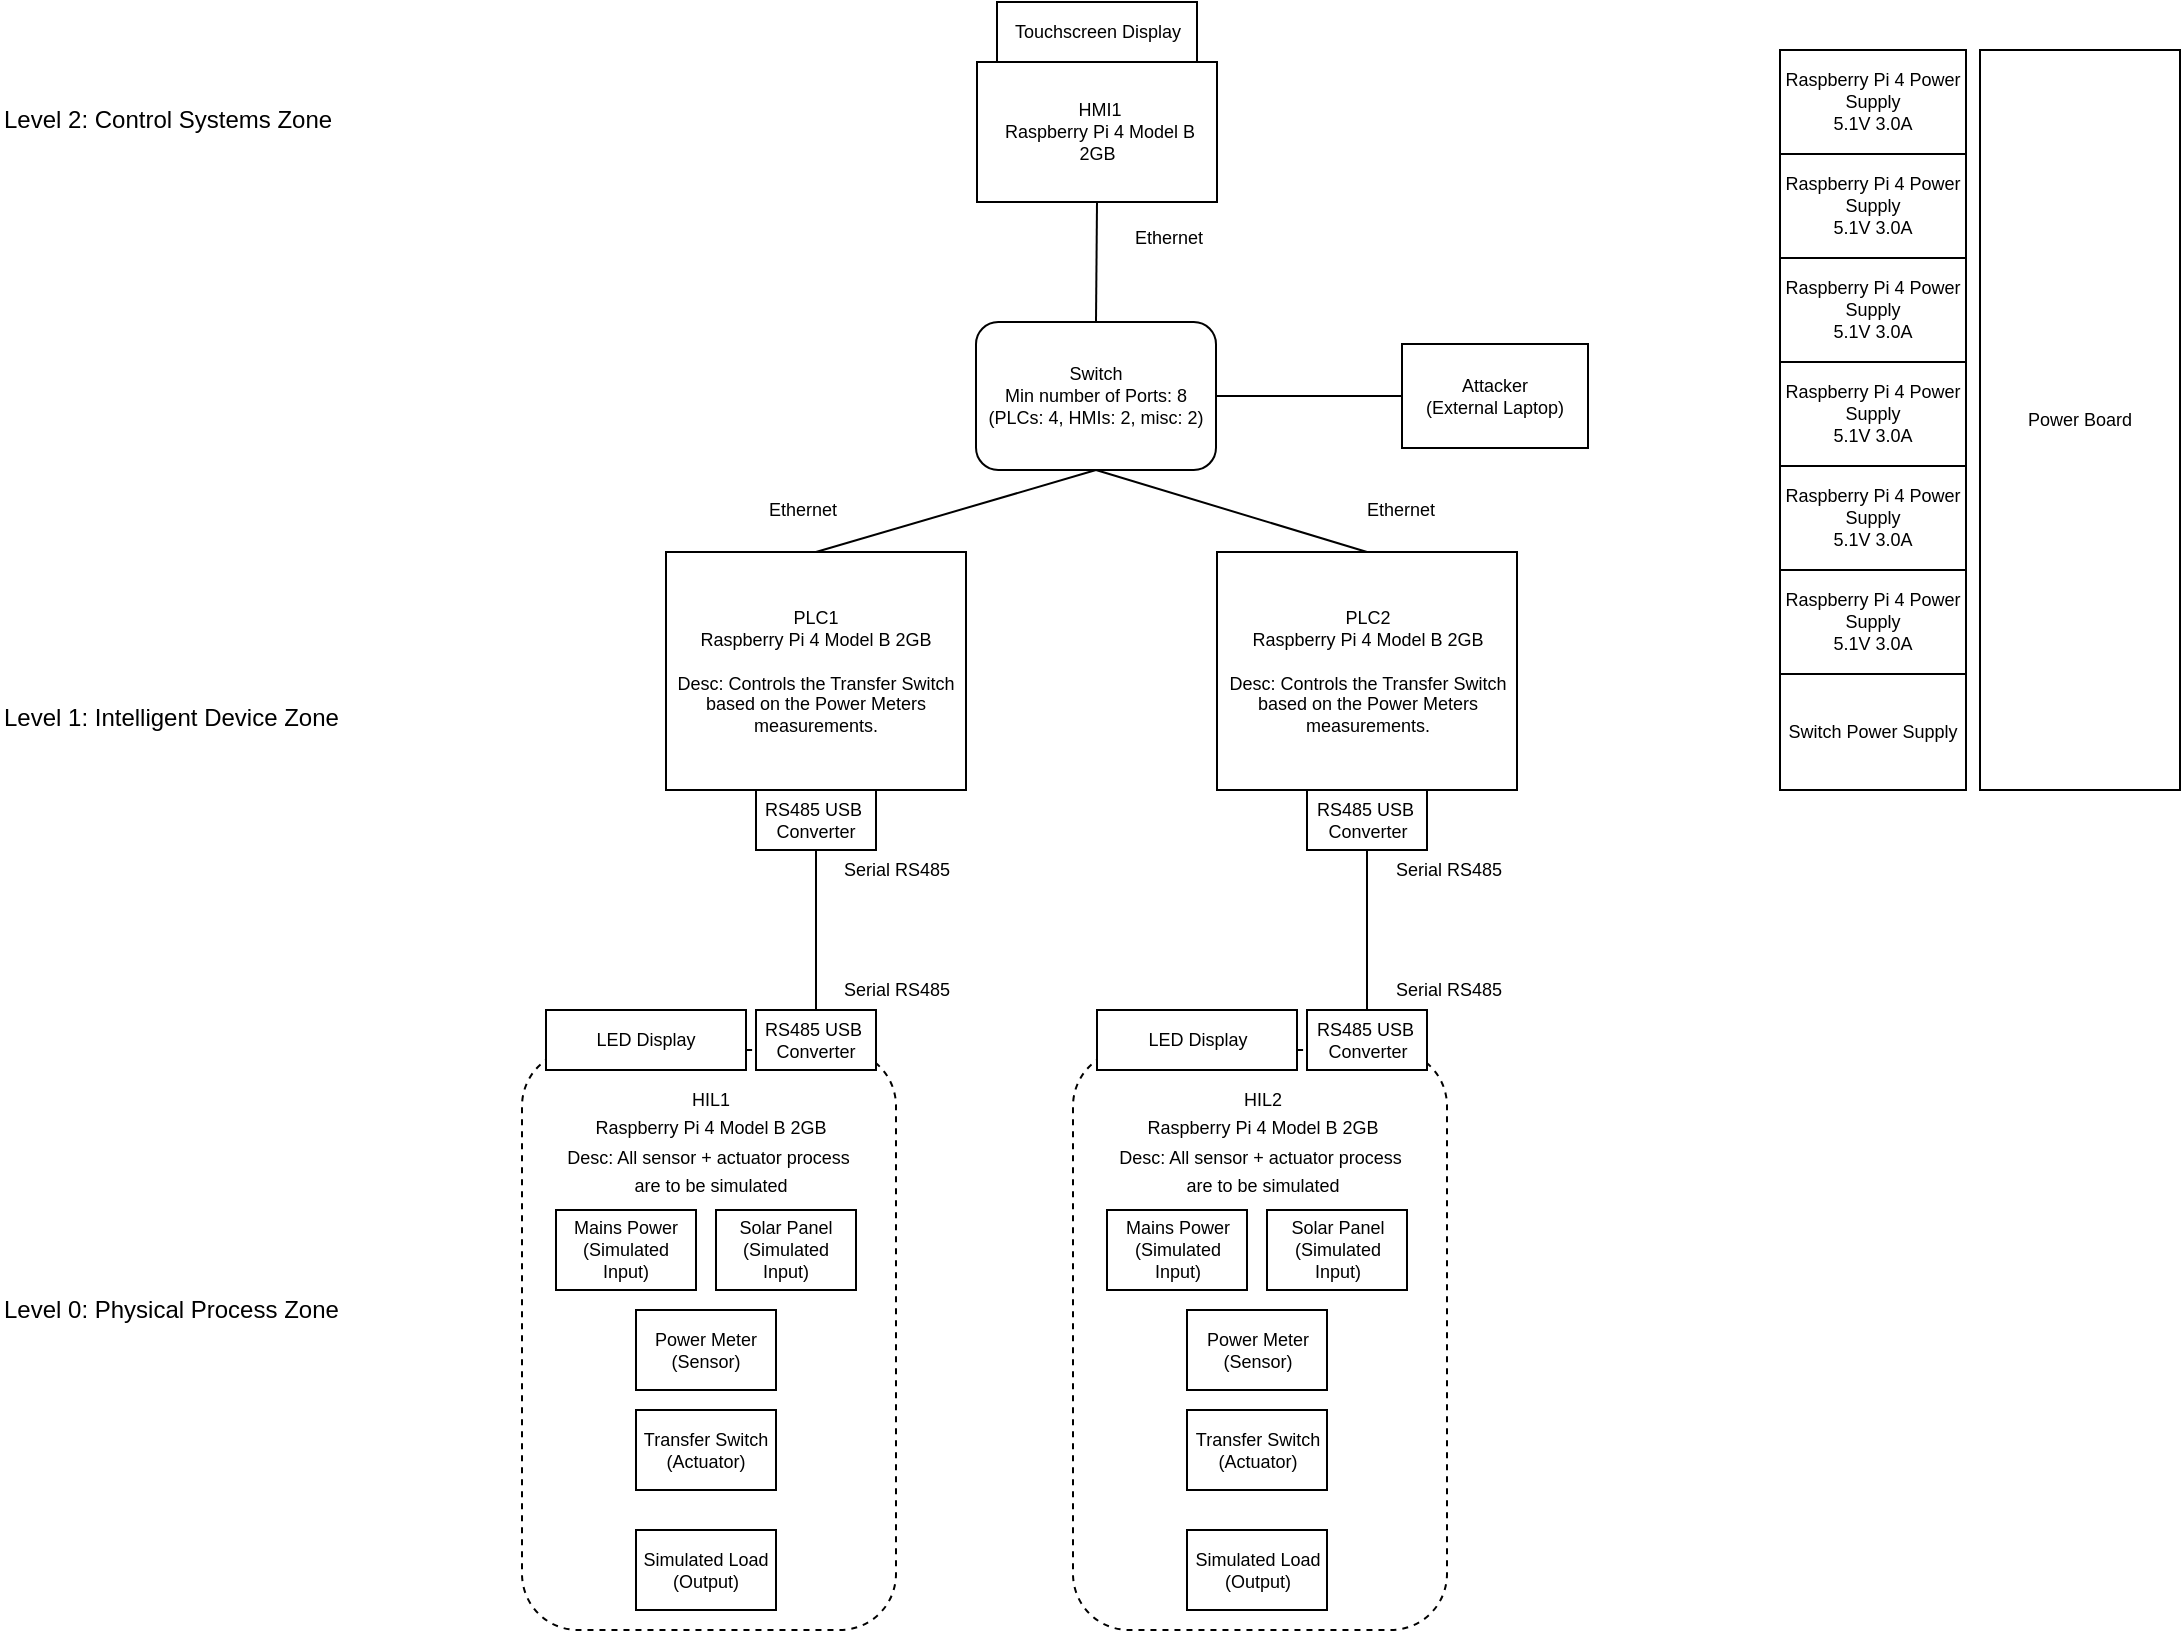 <mxfile version="24.6.4" type="device">
  <diagram name="Page-1" id="BTOA4CZcGHATE8HndeKb">
    <mxGraphModel dx="827" dy="511" grid="1" gridSize="10" guides="1" tooltips="1" connect="1" arrows="1" fold="1" page="1" pageScale="1" pageWidth="827" pageHeight="1169" math="0" shadow="0">
      <root>
        <mxCell id="0" />
        <mxCell id="1" parent="0" />
        <mxCell id="rbC5wZNh2ZVycHX-QY7T-1" value="&lt;div style=&quot;text-align: center;&quot;&gt;&lt;span style=&quot;background-color: initial;&quot;&gt;HMI1&lt;/span&gt;&lt;/div&gt;&lt;div style=&quot;text-align: center; font-size: 9px;&quot;&gt;Raspberry Pi 4 Model B 2GB&amp;nbsp;&lt;/div&gt;" style="rounded=0;whiteSpace=wrap;html=1;fontSize=9;align=left;" vertex="1" parent="1">
          <mxGeometry x="498.5" y="166" width="120" height="70" as="geometry" />
        </mxCell>
        <mxCell id="rbC5wZNh2ZVycHX-QY7T-3" value="&lt;div style=&quot;&quot;&gt;&lt;span style=&quot;background-color: initial;&quot;&gt;Switch&lt;/span&gt;&lt;/div&gt;&lt;div&gt;Min number of Ports: 8&lt;/div&gt;&lt;div&gt;(PLCs: 4, HMIs: 2, misc: 2)&lt;/div&gt;" style="rounded=1;whiteSpace=wrap;html=1;fontSize=9;align=center;" vertex="1" parent="1">
          <mxGeometry x="498" y="296" width="120" height="74" as="geometry" />
        </mxCell>
        <mxCell id="rbC5wZNh2ZVycHX-QY7T-4" value="&lt;div style=&quot;&quot;&gt;&lt;span style=&quot;background-color: initial;&quot;&gt;PLC1&lt;/span&gt;&lt;/div&gt;&lt;div style=&quot;&quot;&gt;Raspberry Pi 4 Model B 2GB&lt;/div&gt;&lt;div style=&quot;font-size: 9px;&quot;&gt;&lt;br&gt;&lt;/div&gt;&lt;div style=&quot;font-size: 9px;&quot;&gt;Desc: Controls the Transfer Switch based on the Power Meters measurements.&lt;/div&gt;" style="rounded=0;whiteSpace=wrap;html=1;fontSize=9;align=center;horizontal=1;" vertex="1" parent="1">
          <mxGeometry x="343" y="411" width="150" height="119" as="geometry" />
        </mxCell>
        <mxCell id="rbC5wZNh2ZVycHX-QY7T-5" value="" style="endArrow=none;html=1;rounded=0;exitX=0.5;exitY=1;exitDx=0;exitDy=0;entryX=0.5;entryY=0;entryDx=0;entryDy=0;" edge="1" parent="1" source="rbC5wZNh2ZVycHX-QY7T-3" target="rbC5wZNh2ZVycHX-QY7T-4">
          <mxGeometry width="50" height="50" relative="1" as="geometry">
            <mxPoint x="358" y="320" as="sourcePoint" />
            <mxPoint x="358" y="270" as="targetPoint" />
          </mxGeometry>
        </mxCell>
        <mxCell id="rbC5wZNh2ZVycHX-QY7T-9" value="" style="endArrow=none;html=1;rounded=0;exitX=0.5;exitY=0;exitDx=0;exitDy=0;entryX=0.5;entryY=1;entryDx=0;entryDy=0;" edge="1" parent="1" source="rbC5wZNh2ZVycHX-QY7T-3" target="rbC5wZNh2ZVycHX-QY7T-1">
          <mxGeometry width="50" height="50" relative="1" as="geometry">
            <mxPoint x="538" y="310" as="sourcePoint" />
            <mxPoint x="588" y="260" as="targetPoint" />
          </mxGeometry>
        </mxCell>
        <mxCell id="rbC5wZNh2ZVycHX-QY7T-14" value="Attacker&lt;div&gt;(External Laptop)&lt;/div&gt;" style="rounded=0;whiteSpace=wrap;html=1;fontSize=9;" vertex="1" parent="1">
          <mxGeometry x="711" y="307" width="93" height="52" as="geometry" />
        </mxCell>
        <mxCell id="rbC5wZNh2ZVycHX-QY7T-15" value="" style="endArrow=none;html=1;rounded=0;entryX=0;entryY=0.5;entryDx=0;entryDy=0;exitX=1;exitY=0.5;exitDx=0;exitDy=0;" edge="1" parent="1" source="rbC5wZNh2ZVycHX-QY7T-3" target="rbC5wZNh2ZVycHX-QY7T-14">
          <mxGeometry width="50" height="50" relative="1" as="geometry">
            <mxPoint x="568" y="380" as="sourcePoint" />
            <mxPoint x="648" y="434" as="targetPoint" />
          </mxGeometry>
        </mxCell>
        <mxCell id="rbC5wZNh2ZVycHX-QY7T-16" value="Level 1: Intelligent Device Zone" style="text;html=1;align=left;verticalAlign=middle;resizable=0;points=[];autosize=1;strokeColor=none;fillColor=none;" vertex="1" parent="1">
          <mxGeometry x="10" y="479" width="190" height="30" as="geometry" />
        </mxCell>
        <mxCell id="rbC5wZNh2ZVycHX-QY7T-17" value="Level 2: Control Systems Zone" style="text;html=1;align=left;verticalAlign=middle;resizable=0;points=[];autosize=1;strokeColor=none;fillColor=none;" vertex="1" parent="1">
          <mxGeometry x="10" y="180" width="190" height="30" as="geometry" />
        </mxCell>
        <mxCell id="rbC5wZNh2ZVycHX-QY7T-18" value="Level 0: Physical Process Zone" style="text;html=1;align=left;verticalAlign=middle;resizable=0;points=[];autosize=1;strokeColor=none;fillColor=none;" vertex="1" parent="1">
          <mxGeometry x="10" y="775" width="190" height="30" as="geometry" />
        </mxCell>
        <mxCell id="rbC5wZNh2ZVycHX-QY7T-19" value="Solar Panel (Simulated Input)" style="rounded=0;whiteSpace=wrap;html=1;fontSize=9;" vertex="1" parent="1">
          <mxGeometry x="368" y="740" width="70" height="40" as="geometry" />
        </mxCell>
        <mxCell id="rbC5wZNh2ZVycHX-QY7T-20" value="Mains Power (Simulated Input)" style="rounded=0;whiteSpace=wrap;html=1;fontSize=9;" vertex="1" parent="1">
          <mxGeometry x="288" y="740" width="70" height="40" as="geometry" />
        </mxCell>
        <mxCell id="rbC5wZNh2ZVycHX-QY7T-21" value="Simulated Load (Output)" style="rounded=0;whiteSpace=wrap;html=1;fontSize=9;" vertex="1" parent="1">
          <mxGeometry x="328" y="900" width="70" height="40" as="geometry" />
        </mxCell>
        <mxCell id="rbC5wZNh2ZVycHX-QY7T-22" value="Power Meter&lt;div&gt;(Sensor)&lt;/div&gt;" style="rounded=0;whiteSpace=wrap;html=1;fontSize=9;" vertex="1" parent="1">
          <mxGeometry x="328" y="790" width="70" height="40" as="geometry" />
        </mxCell>
        <mxCell id="rbC5wZNh2ZVycHX-QY7T-23" value="Transfer Switch (Actuator)" style="rounded=0;whiteSpace=wrap;html=1;fontSize=9;" vertex="1" parent="1">
          <mxGeometry x="328" y="840" width="70" height="40" as="geometry" />
        </mxCell>
        <mxCell id="rbC5wZNh2ZVycHX-QY7T-24" value="" style="rounded=1;whiteSpace=wrap;html=1;dashed=1;fillColor=none;" vertex="1" parent="1">
          <mxGeometry x="271" y="660" width="187" height="290" as="geometry" />
        </mxCell>
        <mxCell id="rbC5wZNh2ZVycHX-QY7T-25" value="&lt;font style=&quot;font-size: 9px;&quot;&gt;HIL1&lt;/font&gt;&lt;div&gt;&lt;font style=&quot;font-size: 9px;&quot;&gt;Raspberry Pi 4 Model B 2GB&lt;br&gt;&lt;/font&gt;&lt;div&gt;&lt;font style=&quot;font-size: 9px;&quot;&gt;Desc: All sensor + actuator process&amp;nbsp;&lt;/font&gt;&lt;/div&gt;&lt;div&gt;&lt;font style=&quot;font-size: 9px;&quot;&gt;are to be simulated&lt;/font&gt;&lt;/div&gt;&lt;/div&gt;" style="text;html=1;align=center;verticalAlign=middle;resizable=0;points=[];autosize=1;strokeColor=none;fillColor=none;" vertex="1" parent="1">
          <mxGeometry x="280" y="670" width="170" height="70" as="geometry" />
        </mxCell>
        <mxCell id="rbC5wZNh2ZVycHX-QY7T-27" value="" style="endArrow=none;html=1;rounded=0;entryX=0.5;entryY=1;entryDx=0;entryDy=0;exitX=0.5;exitY=0;exitDx=0;exitDy=0;" edge="1" parent="1" source="rbC5wZNh2ZVycHX-QY7T-33" target="rbC5wZNh2ZVycHX-QY7T-32">
          <mxGeometry width="50" height="50" relative="1" as="geometry">
            <mxPoint x="417" y="630" as="sourcePoint" />
            <mxPoint x="537" y="650" as="targetPoint" />
          </mxGeometry>
        </mxCell>
        <mxCell id="rbC5wZNh2ZVycHX-QY7T-29" value="Ethernet" style="text;html=1;align=center;verticalAlign=middle;resizable=0;points=[];autosize=1;strokeColor=none;fillColor=none;fontSize=9;" vertex="1" parent="1">
          <mxGeometry x="563.5" y="244" width="60" height="20" as="geometry" />
        </mxCell>
        <mxCell id="rbC5wZNh2ZVycHX-QY7T-30" value="Ethernet" style="text;html=1;align=center;verticalAlign=middle;resizable=0;points=[];autosize=1;strokeColor=none;fillColor=none;fontSize=9;" vertex="1" parent="1">
          <mxGeometry x="381" y="380" width="60" height="20" as="geometry" />
        </mxCell>
        <mxCell id="rbC5wZNh2ZVycHX-QY7T-31" value="Serial RS485" style="text;html=1;align=center;verticalAlign=middle;resizable=0;points=[];autosize=1;strokeColor=none;fillColor=none;fontSize=9;" vertex="1" parent="1">
          <mxGeometry x="418" y="560" width="80" height="20" as="geometry" />
        </mxCell>
        <mxCell id="rbC5wZNh2ZVycHX-QY7T-32" value="RS485 USB&amp;nbsp; Converter" style="rounded=0;whiteSpace=wrap;html=1;fontSize=9;" vertex="1" parent="1">
          <mxGeometry x="388" y="530" width="60" height="30" as="geometry" />
        </mxCell>
        <mxCell id="rbC5wZNh2ZVycHX-QY7T-33" value="RS485 USB&amp;nbsp; Converter" style="rounded=0;whiteSpace=wrap;html=1;fontSize=9;" vertex="1" parent="1">
          <mxGeometry x="388" y="640" width="60" height="30" as="geometry" />
        </mxCell>
        <mxCell id="rbC5wZNh2ZVycHX-QY7T-36" value="Serial RS485" style="text;html=1;align=center;verticalAlign=middle;resizable=0;points=[];autosize=1;strokeColor=none;fillColor=none;fontSize=9;" vertex="1" parent="1">
          <mxGeometry x="418" y="620" width="80" height="20" as="geometry" />
        </mxCell>
        <mxCell id="rbC5wZNh2ZVycHX-QY7T-38" value="LED Display" style="rounded=0;whiteSpace=wrap;html=1;fontSize=9;" vertex="1" parent="1">
          <mxGeometry x="283" y="640" width="100" height="30" as="geometry" />
        </mxCell>
        <mxCell id="rbC5wZNh2ZVycHX-QY7T-40" value="Touchscreen Display" style="rounded=0;whiteSpace=wrap;html=1;fontSize=9;" vertex="1" parent="1">
          <mxGeometry x="508.5" y="136" width="100" height="30" as="geometry" />
        </mxCell>
        <mxCell id="rbC5wZNh2ZVycHX-QY7T-42" value="&lt;div style=&quot;&quot;&gt;&lt;span style=&quot;background-color: initial;&quot;&gt;PLC2&lt;/span&gt;&lt;/div&gt;&lt;div style=&quot;&quot;&gt;Raspberry Pi 4 Model B 2GB&lt;/div&gt;&lt;div style=&quot;font-size: 9px;&quot;&gt;&lt;br&gt;&lt;/div&gt;&lt;div style=&quot;font-size: 9px;&quot;&gt;Desc: Controls the Transfer Switch based on the Power Meters measurements.&lt;/div&gt;" style="rounded=0;whiteSpace=wrap;html=1;fontSize=9;align=center;horizontal=1;" vertex="1" parent="1">
          <mxGeometry x="618.5" y="411" width="150" height="119" as="geometry" />
        </mxCell>
        <mxCell id="rbC5wZNh2ZVycHX-QY7T-43" value="Solar Panel (Simulated Input)" style="rounded=0;whiteSpace=wrap;html=1;fontSize=9;" vertex="1" parent="1">
          <mxGeometry x="643.5" y="740" width="70" height="40" as="geometry" />
        </mxCell>
        <mxCell id="rbC5wZNh2ZVycHX-QY7T-44" value="Mains Power (Simulated Input)" style="rounded=0;whiteSpace=wrap;html=1;fontSize=9;" vertex="1" parent="1">
          <mxGeometry x="563.5" y="740" width="70" height="40" as="geometry" />
        </mxCell>
        <mxCell id="rbC5wZNh2ZVycHX-QY7T-45" value="Simulated Load (Output)" style="rounded=0;whiteSpace=wrap;html=1;fontSize=9;" vertex="1" parent="1">
          <mxGeometry x="603.5" y="900" width="70" height="40" as="geometry" />
        </mxCell>
        <mxCell id="rbC5wZNh2ZVycHX-QY7T-46" value="Power Meter&lt;div&gt;(Sensor)&lt;/div&gt;" style="rounded=0;whiteSpace=wrap;html=1;fontSize=9;" vertex="1" parent="1">
          <mxGeometry x="603.5" y="790" width="70" height="40" as="geometry" />
        </mxCell>
        <mxCell id="rbC5wZNh2ZVycHX-QY7T-47" value="Transfer Switch (Actuator)" style="rounded=0;whiteSpace=wrap;html=1;fontSize=9;" vertex="1" parent="1">
          <mxGeometry x="603.5" y="840" width="70" height="40" as="geometry" />
        </mxCell>
        <mxCell id="rbC5wZNh2ZVycHX-QY7T-48" value="" style="rounded=1;whiteSpace=wrap;html=1;dashed=1;fillColor=none;" vertex="1" parent="1">
          <mxGeometry x="546.5" y="660" width="187" height="290" as="geometry" />
        </mxCell>
        <mxCell id="rbC5wZNh2ZVycHX-QY7T-49" value="&lt;font style=&quot;font-size: 9px;&quot;&gt;HIL2&lt;/font&gt;&lt;div&gt;&lt;span style=&quot;font-size: 9px; background-color: initial;&quot;&gt;Raspberry Pi 4 Model B 2GB&lt;/span&gt;&lt;div&gt;&lt;div&gt;&lt;font style=&quot;font-size: 9px;&quot;&gt;Desc: All sensor + actuator process&amp;nbsp;&lt;/font&gt;&lt;/div&gt;&lt;div&gt;&lt;font style=&quot;font-size: 9px;&quot;&gt;are to be simulated&lt;/font&gt;&lt;/div&gt;&lt;/div&gt;&lt;/div&gt;" style="text;html=1;align=center;verticalAlign=middle;resizable=0;points=[];autosize=1;strokeColor=none;fillColor=none;" vertex="1" parent="1">
          <mxGeometry x="555.5" y="670" width="170" height="70" as="geometry" />
        </mxCell>
        <mxCell id="rbC5wZNh2ZVycHX-QY7T-50" value="" style="endArrow=none;html=1;rounded=0;entryX=0.5;entryY=1;entryDx=0;entryDy=0;exitX=0.5;exitY=0;exitDx=0;exitDy=0;" edge="1" parent="1" source="rbC5wZNh2ZVycHX-QY7T-54" target="rbC5wZNh2ZVycHX-QY7T-53">
          <mxGeometry width="50" height="50" relative="1" as="geometry">
            <mxPoint x="692.5" y="630" as="sourcePoint" />
            <mxPoint x="812.5" y="650" as="targetPoint" />
          </mxGeometry>
        </mxCell>
        <mxCell id="rbC5wZNh2ZVycHX-QY7T-51" value="Ethernet" style="text;html=1;align=center;verticalAlign=middle;resizable=0;points=[];autosize=1;strokeColor=none;fillColor=none;fontSize=9;" vertex="1" parent="1">
          <mxGeometry x="679.5" y="380" width="60" height="20" as="geometry" />
        </mxCell>
        <mxCell id="rbC5wZNh2ZVycHX-QY7T-52" value="Serial RS485" style="text;html=1;align=center;verticalAlign=middle;resizable=0;points=[];autosize=1;strokeColor=none;fillColor=none;fontSize=9;" vertex="1" parent="1">
          <mxGeometry x="693.5" y="560" width="80" height="20" as="geometry" />
        </mxCell>
        <mxCell id="rbC5wZNh2ZVycHX-QY7T-53" value="RS485 USB&amp;nbsp; Converter" style="rounded=0;whiteSpace=wrap;html=1;fontSize=9;" vertex="1" parent="1">
          <mxGeometry x="663.5" y="530" width="60" height="30" as="geometry" />
        </mxCell>
        <mxCell id="rbC5wZNh2ZVycHX-QY7T-54" value="RS485 USB&amp;nbsp; Converter" style="rounded=0;whiteSpace=wrap;html=1;fontSize=9;" vertex="1" parent="1">
          <mxGeometry x="663.5" y="640" width="60" height="30" as="geometry" />
        </mxCell>
        <mxCell id="rbC5wZNh2ZVycHX-QY7T-55" value="Serial RS485" style="text;html=1;align=center;verticalAlign=middle;resizable=0;points=[];autosize=1;strokeColor=none;fillColor=none;fontSize=9;" vertex="1" parent="1">
          <mxGeometry x="693.5" y="620" width="80" height="20" as="geometry" />
        </mxCell>
        <mxCell id="rbC5wZNh2ZVycHX-QY7T-56" value="LED Display" style="rounded=0;whiteSpace=wrap;html=1;fontSize=9;" vertex="1" parent="1">
          <mxGeometry x="558.5" y="640" width="100" height="30" as="geometry" />
        </mxCell>
        <mxCell id="rbC5wZNh2ZVycHX-QY7T-57" value="" style="endArrow=none;html=1;rounded=0;exitX=0.5;exitY=1;exitDx=0;exitDy=0;entryX=0.5;entryY=0;entryDx=0;entryDy=0;" edge="1" parent="1" source="rbC5wZNh2ZVycHX-QY7T-3" target="rbC5wZNh2ZVycHX-QY7T-42">
          <mxGeometry width="50" height="50" relative="1" as="geometry">
            <mxPoint x="568" y="380" as="sourcePoint" />
            <mxPoint x="428" y="421" as="targetPoint" />
          </mxGeometry>
        </mxCell>
        <mxCell id="rbC5wZNh2ZVycHX-QY7T-59" value="Raspberry Pi 4 Power Supply&lt;div&gt;5.1V 3.0A&lt;/div&gt;" style="rounded=0;whiteSpace=wrap;html=1;fontSize=9;" vertex="1" parent="1">
          <mxGeometry x="900" y="160" width="93" height="52" as="geometry" />
        </mxCell>
        <mxCell id="rbC5wZNh2ZVycHX-QY7T-60" value="Raspberry Pi 4 Power Supply&lt;div&gt;5.1V 3.0A&lt;/div&gt;" style="rounded=0;whiteSpace=wrap;html=1;fontSize=9;" vertex="1" parent="1">
          <mxGeometry x="900" y="212" width="93" height="52" as="geometry" />
        </mxCell>
        <mxCell id="rbC5wZNh2ZVycHX-QY7T-61" value="Raspberry Pi 4 Power Supply&lt;div&gt;5.1V 3.0A&lt;/div&gt;" style="rounded=0;whiteSpace=wrap;html=1;fontSize=9;" vertex="1" parent="1">
          <mxGeometry x="900" y="264" width="93" height="52" as="geometry" />
        </mxCell>
        <mxCell id="rbC5wZNh2ZVycHX-QY7T-62" value="Raspberry Pi 4 Power Supply&lt;div&gt;5.1V 3.0A&lt;/div&gt;" style="rounded=0;whiteSpace=wrap;html=1;fontSize=9;" vertex="1" parent="1">
          <mxGeometry x="900" y="316" width="93" height="52" as="geometry" />
        </mxCell>
        <mxCell id="rbC5wZNh2ZVycHX-QY7T-63" value="Raspberry Pi 4 Power Supply&lt;div&gt;5.1V 3.0A&lt;/div&gt;" style="rounded=0;whiteSpace=wrap;html=1;fontSize=9;" vertex="1" parent="1">
          <mxGeometry x="900" y="368" width="93" height="52" as="geometry" />
        </mxCell>
        <mxCell id="rbC5wZNh2ZVycHX-QY7T-64" value="Raspberry Pi 4 Power Supply&lt;div&gt;5.1V 3.0A&lt;/div&gt;" style="rounded=0;whiteSpace=wrap;html=1;fontSize=9;" vertex="1" parent="1">
          <mxGeometry x="900" y="420" width="93" height="52" as="geometry" />
        </mxCell>
        <mxCell id="rbC5wZNh2ZVycHX-QY7T-65" value="Power Board" style="rounded=0;whiteSpace=wrap;html=1;fontSize=9;" vertex="1" parent="1">
          <mxGeometry x="1000" y="160" width="100" height="370" as="geometry" />
        </mxCell>
        <mxCell id="rbC5wZNh2ZVycHX-QY7T-81" value="Switch Power Supply" style="rounded=0;whiteSpace=wrap;html=1;fontSize=9;" vertex="1" parent="1">
          <mxGeometry x="900" y="472" width="93" height="58" as="geometry" />
        </mxCell>
      </root>
    </mxGraphModel>
  </diagram>
</mxfile>
